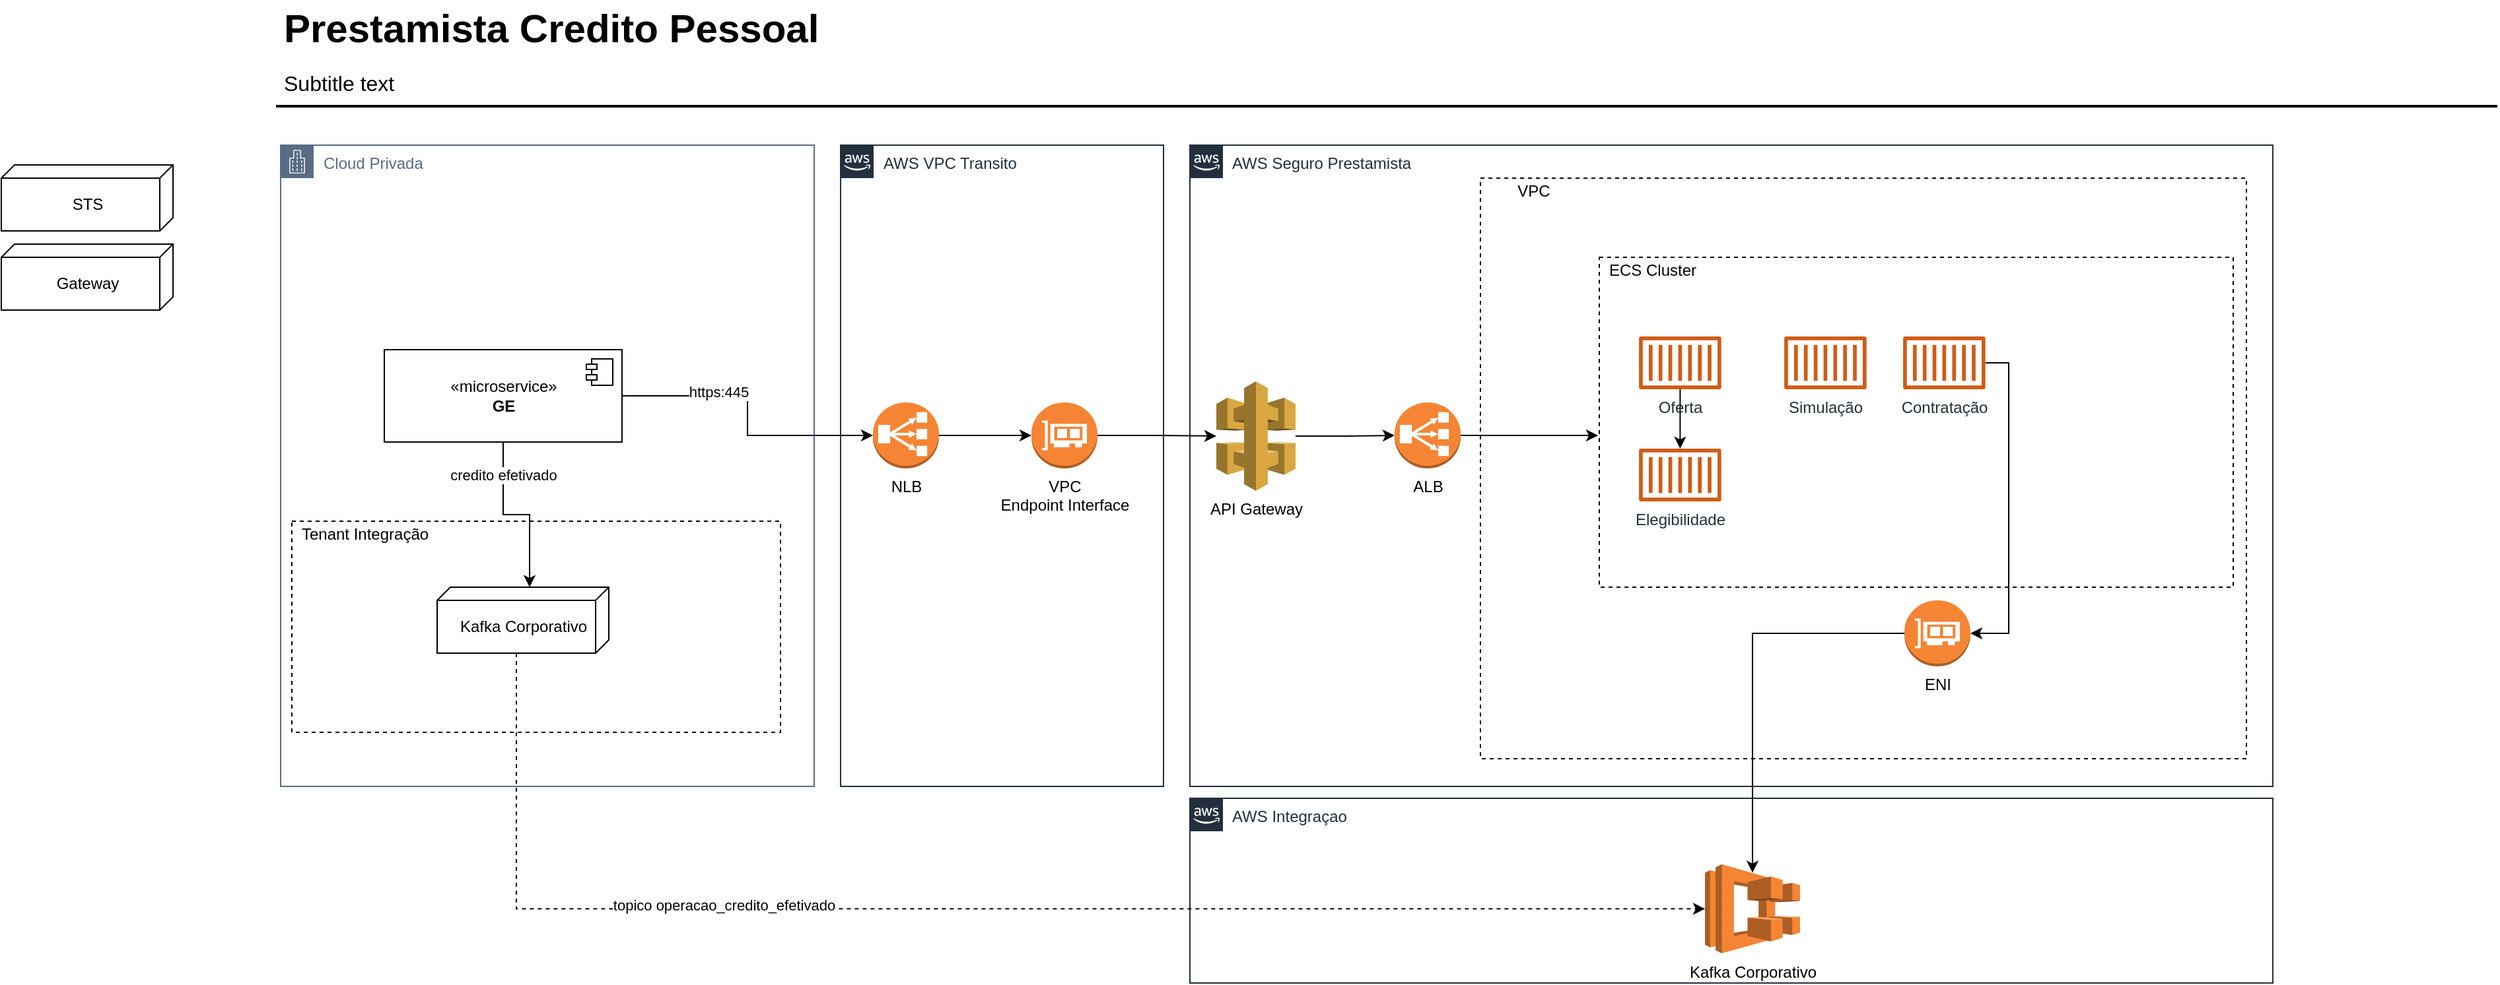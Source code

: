 <mxfile version="13.5.9" type="github"><diagram id="Ht1M8jgEwFfnCIfOTk4-" name="Page-1"><mxGraphModel dx="2013" dy="614" grid="1" gridSize="10" guides="1" tooltips="1" connect="1" arrows="1" fold="1" page="1" pageScale="1" pageWidth="827" pageHeight="1169" math="0" shadow="0"><root><mxCell id="0"/><mxCell id="1" parent="0"/><mxCell id="sDS6PzdhdFZ5z79CFkXQ-1" value="AWS Seguro Prestamista" style="points=[[0,0],[0.25,0],[0.5,0],[0.75,0],[1,0],[1,0.25],[1,0.5],[1,0.75],[1,1],[0.75,1],[0.5,1],[0.25,1],[0,1],[0,0.75],[0,0.5],[0,0.25]];outlineConnect=0;gradientColor=none;html=1;whiteSpace=wrap;fontSize=12;fontStyle=0;shape=mxgraph.aws4.group;grIcon=mxgraph.aws4.group_aws_cloud_alt;strokeColor=#232F3E;fillColor=none;verticalAlign=top;align=left;spacingLeft=30;fontColor=#232F3E;dashed=0;" vertex="1" parent="1"><mxGeometry x="700" y="175" width="820" height="486" as="geometry"/></mxCell><mxCell id="sDS6PzdhdFZ5z79CFkXQ-42" value="" style="rounded=0;whiteSpace=wrap;html=1;fillColor=none;dashed=1;" vertex="1" parent="1"><mxGeometry x="920" y="200" width="580" height="440" as="geometry"/></mxCell><mxCell id="UEzPUAAOIrF-is8g5C7q-2" value="AWS VPC Transito" style="points=[[0,0],[0.25,0],[0.5,0],[0.75,0],[1,0],[1,0.25],[1,0.5],[1,0.75],[1,1],[0.75,1],[0.5,1],[0.25,1],[0,1],[0,0.75],[0,0.5],[0,0.25]];outlineConnect=0;gradientColor=none;html=1;whiteSpace=wrap;fontSize=12;fontStyle=0;shape=mxgraph.aws4.group;grIcon=mxgraph.aws4.group_aws_cloud_alt;strokeColor=#232F3E;fillColor=none;verticalAlign=top;align=left;spacingLeft=30;fontColor=#232F3E;dashed=0;" parent="1" vertex="1"><mxGeometry x="435.5" y="175" width="244.5" height="486" as="geometry"/></mxCell><mxCell id="UEzPUAAOIrF-is8g5C7q-1" value="Cloud Privada" style="points=[[0,0],[0.25,0],[0.5,0],[0.75,0],[1,0],[1,0.25],[1,0.5],[1,0.75],[1,1],[0.75,1],[0.5,1],[0.25,1],[0,1],[0,0.75],[0,0.5],[0,0.25]];outlineConnect=0;gradientColor=none;html=1;whiteSpace=wrap;fontSize=12;fontStyle=0;shape=mxgraph.aws4.group;grIcon=mxgraph.aws4.group_corporate_data_center;strokeColor=#5A6C86;fillColor=none;verticalAlign=top;align=left;spacingLeft=30;fontColor=#5A6C86;dashed=0;" parent="1" vertex="1"><mxGeometry x="11.5" y="175" width="404" height="486" as="geometry"/></mxCell><mxCell id="-QjtrjUzRDEMRZ5MF8oH-47" value="Prestamista Credito Pessoal" style="text;html=1;resizable=0;points=[];autosize=1;align=left;verticalAlign=top;spacingTop=-4;fontSize=30;fontStyle=1" parent="1" vertex="1"><mxGeometry x="12" y="65.5" width="420" height="40" as="geometry"/></mxCell><mxCell id="-QjtrjUzRDEMRZ5MF8oH-48" value="Subtitle text&lt;br style=&quot;font-size: 16px&quot;&gt;" style="text;html=1;resizable=0;points=[];autosize=1;align=left;verticalAlign=top;spacingTop=-4;fontSize=16" parent="1" vertex="1"><mxGeometry x="12" y="115.5" width="100" height="20" as="geometry"/></mxCell><mxCell id="SCVMTBWpLvtzJIhz15lM-1" value="" style="line;strokeWidth=2;html=1;fontSize=14;" parent="1" vertex="1"><mxGeometry x="8" y="140.5" width="1682" height="10" as="geometry"/></mxCell><mxCell id="sDS6PzdhdFZ5z79CFkXQ-55" style="edgeStyle=orthogonalEdgeStyle;rounded=0;orthogonalLoop=1;jettySize=auto;html=1;exitX=1;exitY=0.5;exitDx=0;exitDy=0;entryX=0;entryY=0.5;entryDx=0;entryDy=0;entryPerimeter=0;" edge="1" parent="1" source="sDS6PzdhdFZ5z79CFkXQ-17" target="sDS6PzdhdFZ5z79CFkXQ-25"><mxGeometry relative="1" as="geometry"/></mxCell><mxCell id="sDS6PzdhdFZ5z79CFkXQ-56" value="https:445" style="edgeLabel;html=1;align=center;verticalAlign=middle;resizable=0;points=[];" vertex="1" connectable="0" parent="sDS6PzdhdFZ5z79CFkXQ-55"><mxGeometry x="-0.336" y="3" relative="1" as="geometry"><mxPoint as="offset"/></mxGeometry></mxCell><mxCell id="sDS6PzdhdFZ5z79CFkXQ-57" style="edgeStyle=orthogonalEdgeStyle;rounded=0;orthogonalLoop=1;jettySize=auto;html=1;exitX=0.5;exitY=1;exitDx=0;exitDy=0;entryX=0;entryY=0;entryDx=0;entryDy=60;entryPerimeter=0;" edge="1" parent="1" source="sDS6PzdhdFZ5z79CFkXQ-17" target="sDS6PzdhdFZ5z79CFkXQ-53"><mxGeometry relative="1" as="geometry"/></mxCell><mxCell id="sDS6PzdhdFZ5z79CFkXQ-60" value="credito efetivado" style="edgeLabel;html=1;align=center;verticalAlign=middle;resizable=0;points=[];" vertex="1" connectable="0" parent="sDS6PzdhdFZ5z79CFkXQ-57"><mxGeometry x="-0.615" relative="1" as="geometry"><mxPoint as="offset"/></mxGeometry></mxCell><mxCell id="sDS6PzdhdFZ5z79CFkXQ-17" value="«microservice»&lt;br&gt;&lt;b&gt;GE&lt;/b&gt;" style="html=1;dropTarget=0;" vertex="1" parent="1"><mxGeometry x="90" y="330" width="180" height="70" as="geometry"/></mxCell><mxCell id="sDS6PzdhdFZ5z79CFkXQ-18" value="" style="shape=component;jettyWidth=8;jettyHeight=4;" vertex="1" parent="sDS6PzdhdFZ5z79CFkXQ-17"><mxGeometry x="1" width="20" height="20" relative="1" as="geometry"><mxPoint x="-27" y="7" as="offset"/></mxGeometry></mxCell><mxCell id="sDS6PzdhdFZ5z79CFkXQ-21" value="" style="group" vertex="1" connectable="0" parent="1"><mxGeometry x="-200" y="190" width="130" height="50" as="geometry"/></mxCell><mxCell id="sDS6PzdhdFZ5z79CFkXQ-19" value="" style="verticalAlign=top;align=left;spacingTop=8;spacingLeft=2;spacingRight=12;shape=cube;size=10;direction=south;fontStyle=4;html=1;" vertex="1" parent="sDS6PzdhdFZ5z79CFkXQ-21"><mxGeometry width="130" height="50" as="geometry"/></mxCell><mxCell id="sDS6PzdhdFZ5z79CFkXQ-20" value="STS" style="text;html=1;resizable=0;autosize=1;align=center;verticalAlign=middle;points=[];fillColor=none;strokeColor=none;rounded=0;" vertex="1" parent="sDS6PzdhdFZ5z79CFkXQ-21"><mxGeometry x="45" y="20" width="40" height="20" as="geometry"/></mxCell><mxCell id="sDS6PzdhdFZ5z79CFkXQ-22" value="" style="group" vertex="1" connectable="0" parent="1"><mxGeometry x="-200" y="250" width="130" height="50" as="geometry"/></mxCell><mxCell id="sDS6PzdhdFZ5z79CFkXQ-23" value="" style="verticalAlign=top;align=left;spacingTop=8;spacingLeft=2;spacingRight=12;shape=cube;size=10;direction=south;fontStyle=4;html=1;" vertex="1" parent="sDS6PzdhdFZ5z79CFkXQ-22"><mxGeometry width="130" height="50" as="geometry"/></mxCell><mxCell id="sDS6PzdhdFZ5z79CFkXQ-24" value="Gateway" style="text;html=1;resizable=0;autosize=1;align=center;verticalAlign=middle;points=[];fillColor=none;strokeColor=none;rounded=0;" vertex="1" parent="sDS6PzdhdFZ5z79CFkXQ-22"><mxGeometry x="35" y="20" width="60" height="20" as="geometry"/></mxCell><mxCell id="sDS6PzdhdFZ5z79CFkXQ-39" style="edgeStyle=orthogonalEdgeStyle;rounded=0;orthogonalLoop=1;jettySize=auto;html=1;exitX=1;exitY=0.5;exitDx=0;exitDy=0;exitPerimeter=0;entryX=0;entryY=0.5;entryDx=0;entryDy=0;entryPerimeter=0;" edge="1" parent="1" source="sDS6PzdhdFZ5z79CFkXQ-25" target="sDS6PzdhdFZ5z79CFkXQ-26"><mxGeometry relative="1" as="geometry"/></mxCell><mxCell id="sDS6PzdhdFZ5z79CFkXQ-25" value="NLB" style="outlineConnect=0;dashed=0;verticalLabelPosition=bottom;verticalAlign=top;align=center;html=1;shape=mxgraph.aws3.classic_load_balancer;fillColor=#F58534;gradientColor=none;" vertex="1" parent="1"><mxGeometry x="460" y="370" width="50" height="50" as="geometry"/></mxCell><mxCell id="sDS6PzdhdFZ5z79CFkXQ-40" style="edgeStyle=orthogonalEdgeStyle;rounded=0;orthogonalLoop=1;jettySize=auto;html=1;exitX=1;exitY=0.5;exitDx=0;exitDy=0;exitPerimeter=0;" edge="1" parent="1" source="sDS6PzdhdFZ5z79CFkXQ-26" target="sDS6PzdhdFZ5z79CFkXQ-37"><mxGeometry relative="1" as="geometry"/></mxCell><mxCell id="sDS6PzdhdFZ5z79CFkXQ-26" value="VPC&lt;br&gt;Endpoint Interface" style="outlineConnect=0;dashed=0;verticalLabelPosition=bottom;verticalAlign=top;align=center;html=1;shape=mxgraph.aws3.elastic_network_interface;fillColor=#F58534;gradientColor=none;" vertex="1" parent="1"><mxGeometry x="580" y="370" width="50" height="50" as="geometry"/></mxCell><mxCell id="sDS6PzdhdFZ5z79CFkXQ-27" value="" style="rounded=0;whiteSpace=wrap;html=1;fillColor=none;dashed=1;" vertex="1" parent="1"><mxGeometry x="1010" y="260" width="480" height="250" as="geometry"/></mxCell><mxCell id="sDS6PzdhdFZ5z79CFkXQ-28" value="ECS Cluster" style="text;html=1;resizable=0;autosize=1;align=center;verticalAlign=middle;points=[];fillColor=none;strokeColor=none;rounded=0;dashed=1;" vertex="1" parent="1"><mxGeometry x="1010" y="260" width="80" height="20" as="geometry"/></mxCell><mxCell id="sDS6PzdhdFZ5z79CFkXQ-29" value="Elegibilidade" style="outlineConnect=0;fontColor=#232F3E;gradientColor=none;fillColor=#D05C17;strokeColor=none;dashed=0;verticalLabelPosition=bottom;verticalAlign=top;align=center;html=1;fontSize=12;fontStyle=0;aspect=fixed;pointerEvents=1;shape=mxgraph.aws4.container_1;" vertex="1" parent="1"><mxGeometry x="1040" y="405" width="62.4" height="40" as="geometry"/></mxCell><mxCell id="sDS6PzdhdFZ5z79CFkXQ-34" style="edgeStyle=orthogonalEdgeStyle;rounded=0;orthogonalLoop=1;jettySize=auto;html=1;" edge="1" parent="1" source="sDS6PzdhdFZ5z79CFkXQ-31" target="sDS6PzdhdFZ5z79CFkXQ-29"><mxGeometry relative="1" as="geometry"/></mxCell><mxCell id="sDS6PzdhdFZ5z79CFkXQ-31" value="Oferta" style="outlineConnect=0;fontColor=#232F3E;gradientColor=none;fillColor=#D05C17;strokeColor=none;dashed=0;verticalLabelPosition=bottom;verticalAlign=top;align=center;html=1;fontSize=12;fontStyle=0;aspect=fixed;pointerEvents=1;shape=mxgraph.aws4.container_1;" vertex="1" parent="1"><mxGeometry x="1040" y="320" width="62.4" height="40" as="geometry"/></mxCell><mxCell id="sDS6PzdhdFZ5z79CFkXQ-32" value="Simulação" style="outlineConnect=0;fontColor=#232F3E;gradientColor=none;fillColor=#D05C17;strokeColor=none;dashed=0;verticalLabelPosition=bottom;verticalAlign=top;align=center;html=1;fontSize=12;fontStyle=0;aspect=fixed;pointerEvents=1;shape=mxgraph.aws4.container_1;" vertex="1" parent="1"><mxGeometry x="1150" y="320" width="62.4" height="40" as="geometry"/></mxCell><mxCell id="sDS6PzdhdFZ5z79CFkXQ-47" style="edgeStyle=orthogonalEdgeStyle;rounded=0;orthogonalLoop=1;jettySize=auto;html=1;entryX=1;entryY=0.5;entryDx=0;entryDy=0;entryPerimeter=0;" edge="1" parent="1" source="sDS6PzdhdFZ5z79CFkXQ-33" target="sDS6PzdhdFZ5z79CFkXQ-46"><mxGeometry relative="1" as="geometry"><Array as="points"><mxPoint x="1320" y="340"/><mxPoint x="1320" y="545"/></Array></mxGeometry></mxCell><mxCell id="sDS6PzdhdFZ5z79CFkXQ-33" value="Contratação" style="outlineConnect=0;fontColor=#232F3E;gradientColor=none;fillColor=#D05C17;strokeColor=none;dashed=0;verticalLabelPosition=bottom;verticalAlign=top;align=center;html=1;fontSize=12;fontStyle=0;aspect=fixed;pointerEvents=1;shape=mxgraph.aws4.container_1;" vertex="1" parent="1"><mxGeometry x="1240" y="320" width="62.4" height="40" as="geometry"/></mxCell><mxCell id="sDS6PzdhdFZ5z79CFkXQ-41" style="edgeStyle=orthogonalEdgeStyle;rounded=0;orthogonalLoop=1;jettySize=auto;html=1;exitX=1;exitY=0.5;exitDx=0;exitDy=0;exitPerimeter=0;entryX=-0.002;entryY=0.54;entryDx=0;entryDy=0;entryPerimeter=0;" edge="1" parent="1" source="sDS6PzdhdFZ5z79CFkXQ-36" target="sDS6PzdhdFZ5z79CFkXQ-27"><mxGeometry relative="1" as="geometry"/></mxCell><mxCell id="sDS6PzdhdFZ5z79CFkXQ-36" value="ALB" style="outlineConnect=0;dashed=0;verticalLabelPosition=bottom;verticalAlign=top;align=center;html=1;shape=mxgraph.aws3.classic_load_balancer;fillColor=#F58534;gradientColor=none;" vertex="1" parent="1"><mxGeometry x="855" y="370" width="50" height="50" as="geometry"/></mxCell><mxCell id="sDS6PzdhdFZ5z79CFkXQ-38" style="edgeStyle=orthogonalEdgeStyle;rounded=0;orthogonalLoop=1;jettySize=auto;html=1;entryX=0;entryY=0.5;entryDx=0;entryDy=0;entryPerimeter=0;" edge="1" parent="1" source="sDS6PzdhdFZ5z79CFkXQ-37" target="sDS6PzdhdFZ5z79CFkXQ-36"><mxGeometry relative="1" as="geometry"/></mxCell><mxCell id="sDS6PzdhdFZ5z79CFkXQ-37" value="API Gateway" style="outlineConnect=0;dashed=0;verticalLabelPosition=bottom;verticalAlign=top;align=center;html=1;shape=mxgraph.aws3.api_gateway;fillColor=#D9A741;gradientColor=none;" vertex="1" parent="1"><mxGeometry x="720" y="354" width="60" height="83" as="geometry"/></mxCell><mxCell id="sDS6PzdhdFZ5z79CFkXQ-43" value="VPC" style="text;html=1;resizable=0;autosize=1;align=center;verticalAlign=middle;points=[];fillColor=none;strokeColor=none;rounded=0;dashed=1;" vertex="1" parent="1"><mxGeometry x="940" y="200" width="40" height="20" as="geometry"/></mxCell><mxCell id="sDS6PzdhdFZ5z79CFkXQ-44" value="AWS Integraçao" style="points=[[0,0],[0.25,0],[0.5,0],[0.75,0],[1,0],[1,0.25],[1,0.5],[1,0.75],[1,1],[0.75,1],[0.5,1],[0.25,1],[0,1],[0,0.75],[0,0.5],[0,0.25]];outlineConnect=0;gradientColor=none;html=1;whiteSpace=wrap;fontSize=12;fontStyle=0;shape=mxgraph.aws4.group;grIcon=mxgraph.aws4.group_aws_cloud_alt;strokeColor=#232F3E;fillColor=none;verticalAlign=top;align=left;spacingLeft=30;fontColor=#232F3E;dashed=0;" vertex="1" parent="1"><mxGeometry x="700" y="670" width="820" height="140" as="geometry"/></mxCell><mxCell id="sDS6PzdhdFZ5z79CFkXQ-45" value="Kafka Corporativo" style="outlineConnect=0;dashed=0;verticalLabelPosition=bottom;verticalAlign=top;align=center;html=1;shape=mxgraph.aws3.ecs;fillColor=#F58534;gradientColor=none;" vertex="1" parent="1"><mxGeometry x="1090" y="720" width="72" height="67.5" as="geometry"/></mxCell><mxCell id="sDS6PzdhdFZ5z79CFkXQ-49" style="edgeStyle=orthogonalEdgeStyle;rounded=0;orthogonalLoop=1;jettySize=auto;html=1;exitX=0;exitY=0.5;exitDx=0;exitDy=0;exitPerimeter=0;entryX=0.5;entryY=0.095;entryDx=0;entryDy=0;entryPerimeter=0;" edge="1" parent="1" source="sDS6PzdhdFZ5z79CFkXQ-46" target="sDS6PzdhdFZ5z79CFkXQ-45"><mxGeometry relative="1" as="geometry"/></mxCell><mxCell id="sDS6PzdhdFZ5z79CFkXQ-46" value="ENI" style="outlineConnect=0;dashed=0;verticalLabelPosition=bottom;verticalAlign=top;align=center;html=1;shape=mxgraph.aws3.elastic_network_interface;fillColor=#F58534;gradientColor=none;" vertex="1" parent="1"><mxGeometry x="1241" y="520" width="50" height="50" as="geometry"/></mxCell><mxCell id="sDS6PzdhdFZ5z79CFkXQ-50" value="" style="rounded=0;whiteSpace=wrap;html=1;fillColor=none;dashed=1;" vertex="1" parent="1"><mxGeometry x="20" y="460" width="370" height="160" as="geometry"/></mxCell><mxCell id="sDS6PzdhdFZ5z79CFkXQ-51" value="Tenant Integração" style="text;html=1;resizable=0;autosize=1;align=center;verticalAlign=middle;points=[];fillColor=none;strokeColor=none;rounded=0;dashed=1;" vertex="1" parent="1"><mxGeometry x="20" y="460" width="110" height="20" as="geometry"/></mxCell><mxCell id="sDS6PzdhdFZ5z79CFkXQ-52" value="" style="group" vertex="1" connectable="0" parent="1"><mxGeometry x="130" y="510" width="130" height="50" as="geometry"/></mxCell><mxCell id="sDS6PzdhdFZ5z79CFkXQ-53" value="" style="verticalAlign=top;align=left;spacingTop=8;spacingLeft=2;spacingRight=12;shape=cube;size=10;direction=south;fontStyle=4;html=1;" vertex="1" parent="sDS6PzdhdFZ5z79CFkXQ-52"><mxGeometry width="130" height="50" as="geometry"/></mxCell><mxCell id="sDS6PzdhdFZ5z79CFkXQ-54" value="Kafka Corporativo" style="text;html=1;resizable=0;autosize=1;align=center;verticalAlign=middle;points=[];fillColor=none;strokeColor=none;rounded=0;" vertex="1" parent="sDS6PzdhdFZ5z79CFkXQ-52"><mxGeometry x="10" y="20" width="110" height="20" as="geometry"/></mxCell><mxCell id="sDS6PzdhdFZ5z79CFkXQ-58" style="edgeStyle=orthogonalEdgeStyle;rounded=0;orthogonalLoop=1;jettySize=auto;html=1;entryX=0;entryY=0.5;entryDx=0;entryDy=0;entryPerimeter=0;exitX=0;exitY=0;exitDx=50;exitDy=70;exitPerimeter=0;dashed=1;" edge="1" parent="1" source="sDS6PzdhdFZ5z79CFkXQ-53" target="sDS6PzdhdFZ5z79CFkXQ-45"><mxGeometry relative="1" as="geometry"><Array as="points"><mxPoint x="190" y="754"/></Array></mxGeometry></mxCell><mxCell id="sDS6PzdhdFZ5z79CFkXQ-59" value="topico operacao_credito_efetivado" style="edgeLabel;html=1;align=center;verticalAlign=middle;resizable=0;points=[];" vertex="1" connectable="0" parent="sDS6PzdhdFZ5z79CFkXQ-58"><mxGeometry x="-0.359" y="3" relative="1" as="geometry"><mxPoint as="offset"/></mxGeometry></mxCell></root></mxGraphModel></diagram></mxfile>